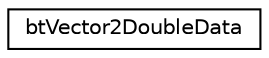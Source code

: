 digraph "Graphical Class Hierarchy"
{
  edge [fontname="Helvetica",fontsize="10",labelfontname="Helvetica",labelfontsize="10"];
  node [fontname="Helvetica",fontsize="10",shape=record];
  rankdir="LR";
  Node1 [label="btVector2DoubleData",height=0.2,width=0.4,color="black", fillcolor="white", style="filled",URL="$structbt_vector2_double_data.html"];
}
